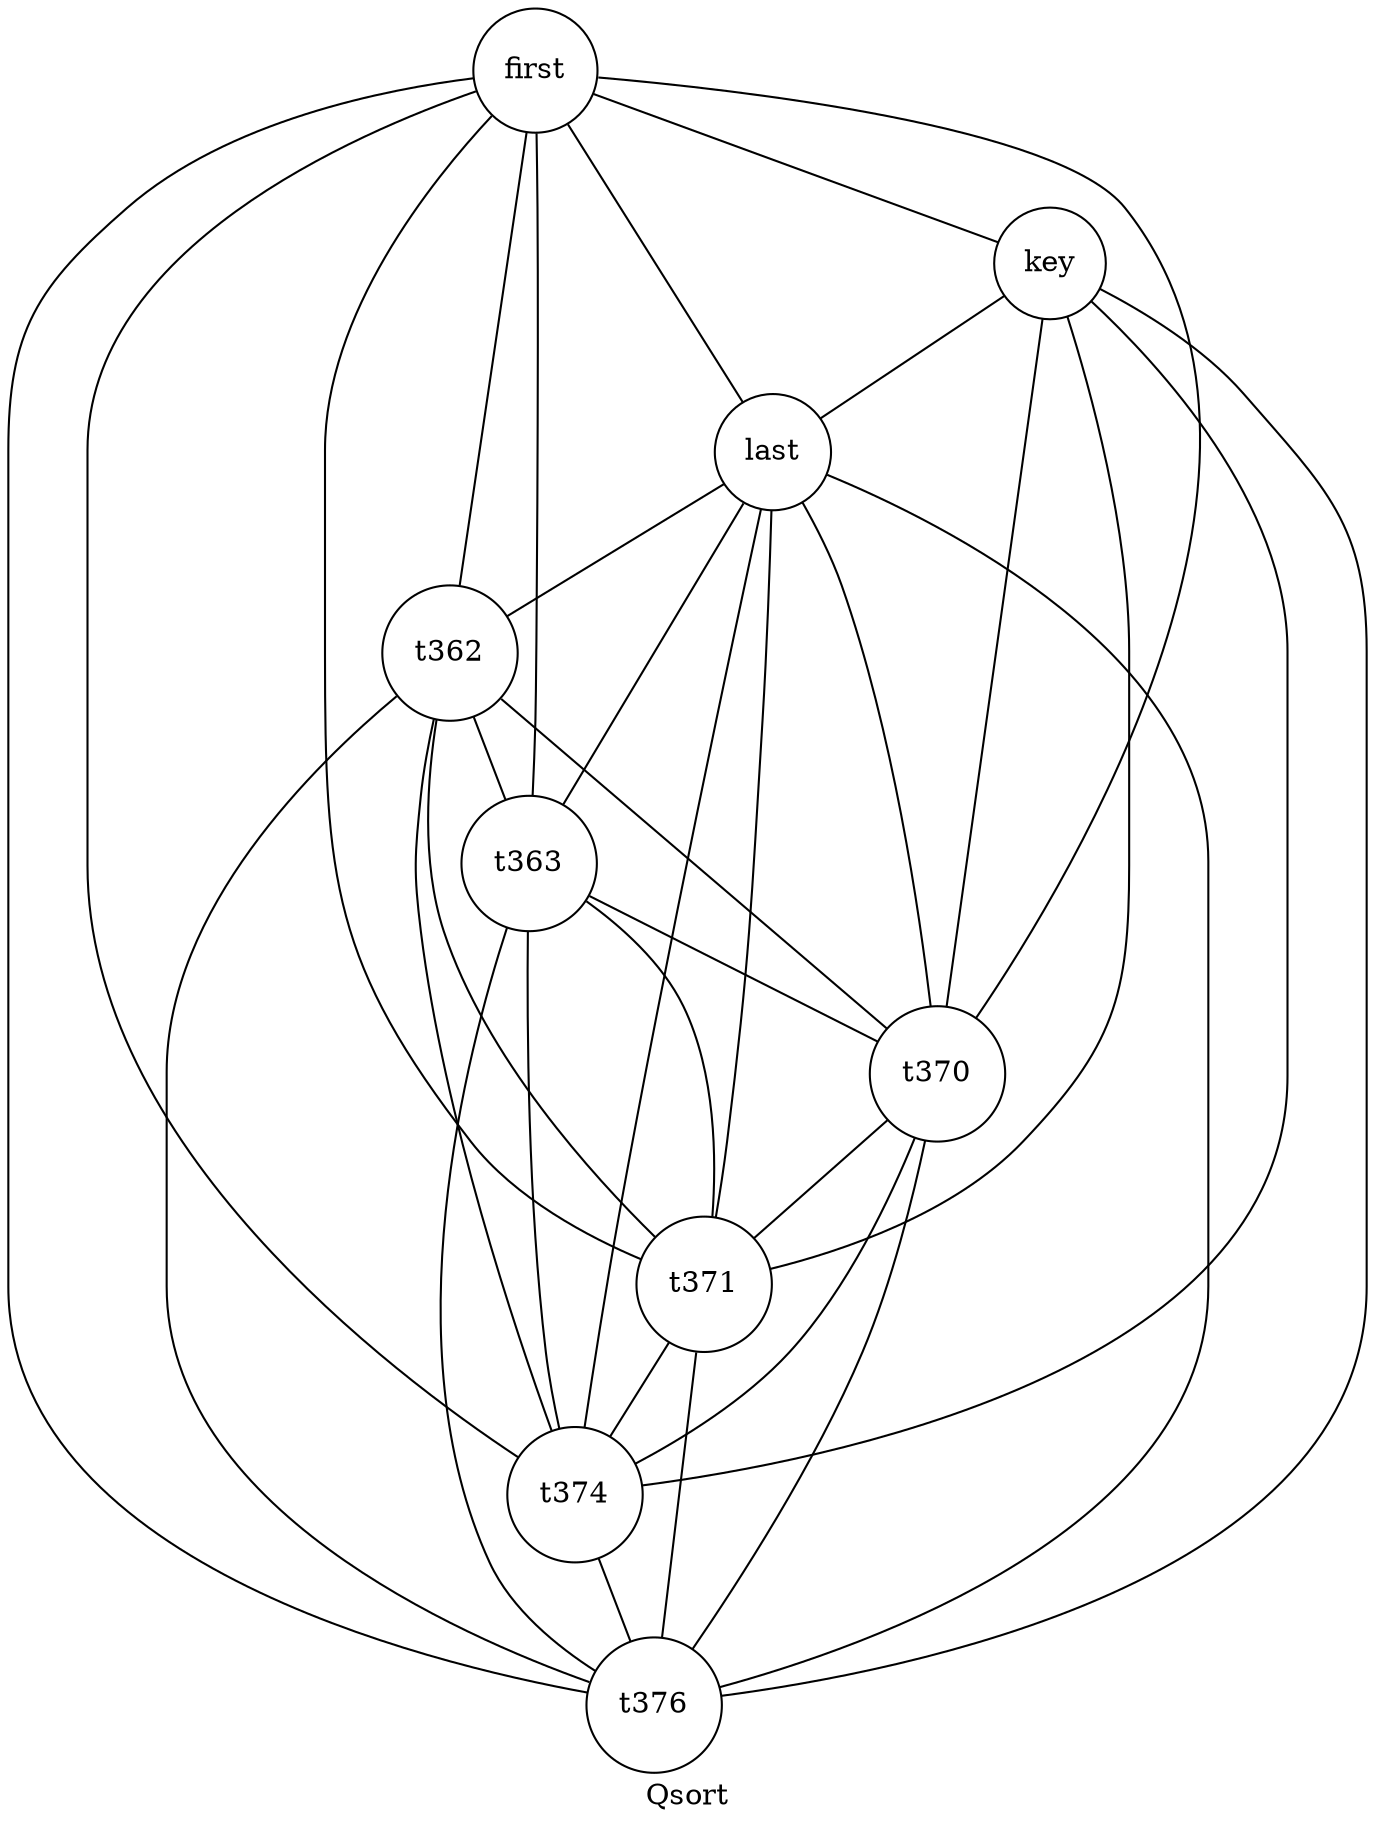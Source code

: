 graph Qsort{
label =Qsort
t362[label="t362", shape=circle, style=filled, fillcolor=White]
t363[label="t363", shape=circle, style=filled, fillcolor=White]
t370[label="t370", shape=circle, style=filled, fillcolor=White]
t371[label="t371", shape=circle, style=filled, fillcolor=White]
t374[label="t374", shape=circle, style=filled, fillcolor=White]
t376[label="t376", shape=circle, style=filled, fillcolor=White]
first[label="first", shape=circle, style=filled, fillcolor=White]
key[label="key", shape=circle, style=filled, fillcolor=White]
last[label="last", shape=circle, style=filled, fillcolor=White]
first--key
first--last
first--t362
first--t363
first--t370
first--t371
first--t374
first--t376
key--last
key--t370
key--t371
key--t374
key--t376
last--t362
last--t363
last--t370
last--t371
last--t374
last--t376
t362--t363
t362--t370
t362--t371
t362--t374
t362--t376
t363--t370
t363--t371
t363--t374
t363--t376
t370--t371
t370--t374
t370--t376
t371--t374
t371--t376
t374--t376
}
